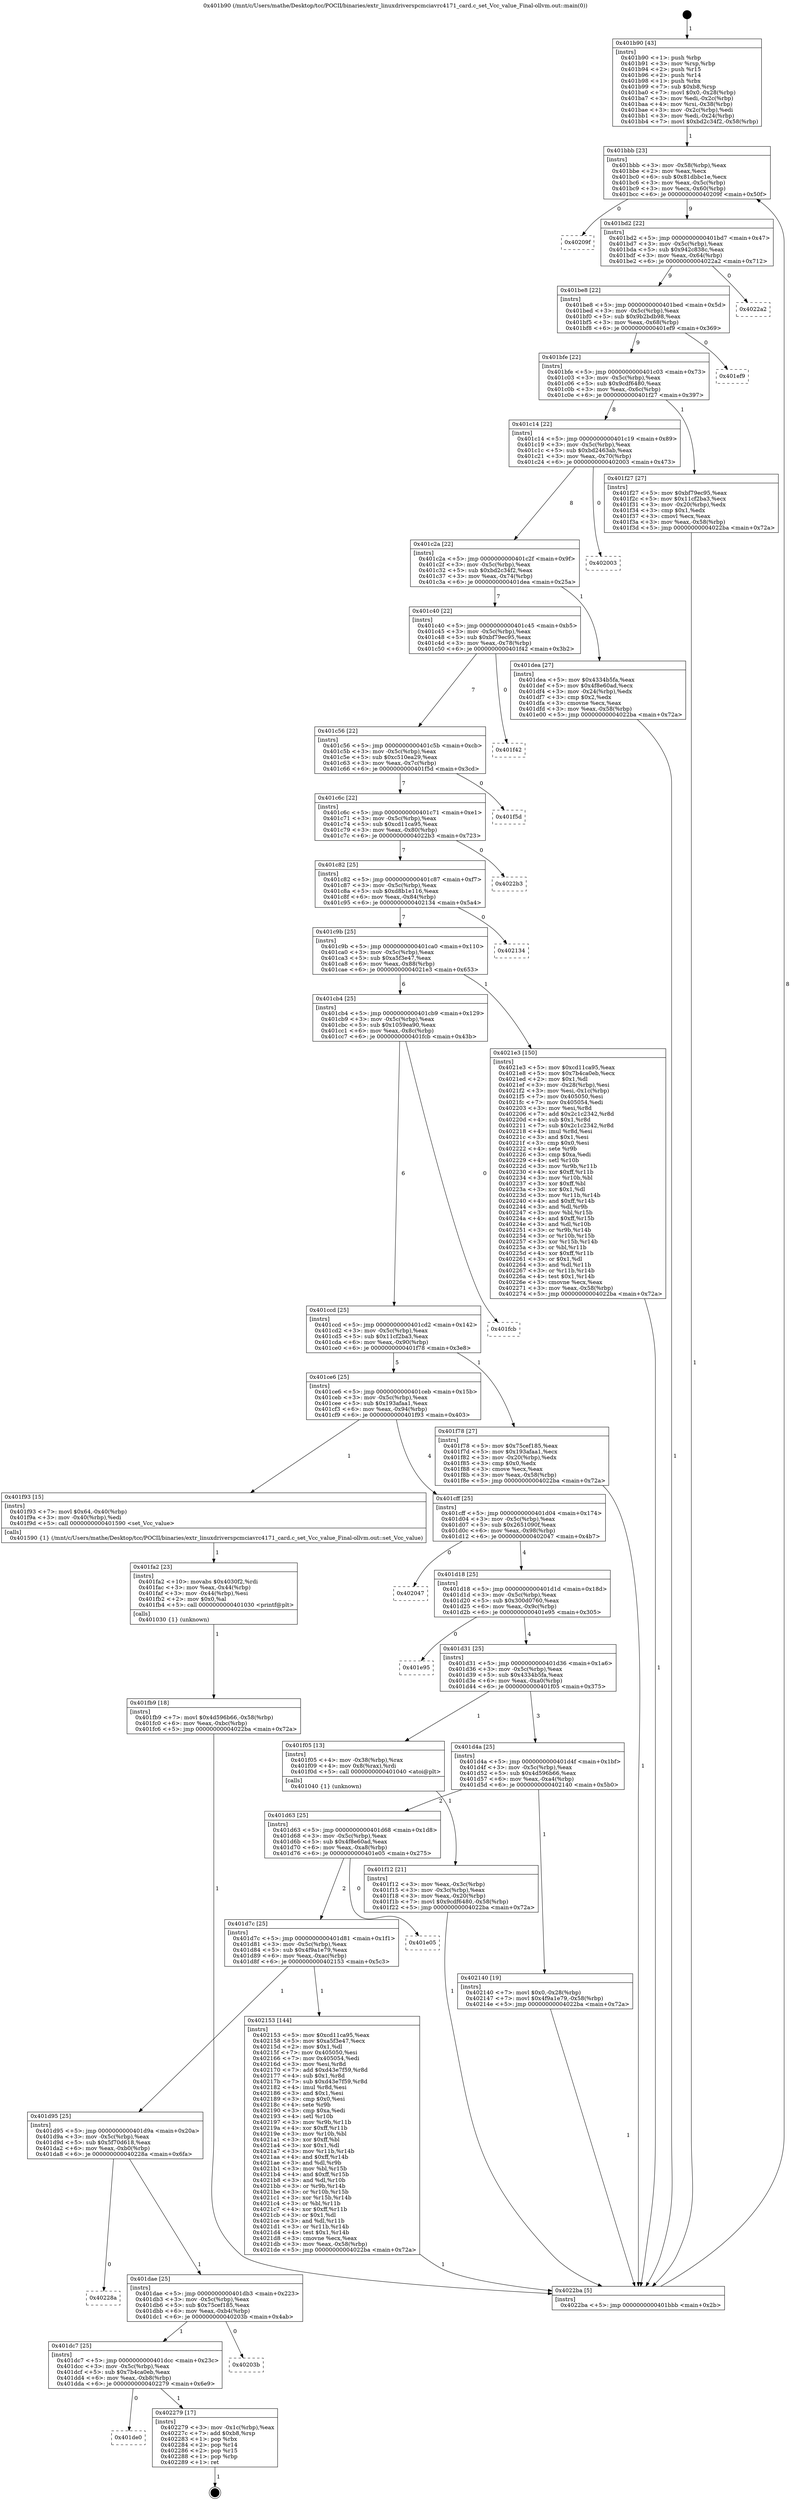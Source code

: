 digraph "0x401b90" {
  label = "0x401b90 (/mnt/c/Users/mathe/Desktop/tcc/POCII/binaries/extr_linuxdriverspcmciavrc4171_card.c_set_Vcc_value_Final-ollvm.out::main(0))"
  labelloc = "t"
  node[shape=record]

  Entry [label="",width=0.3,height=0.3,shape=circle,fillcolor=black,style=filled]
  "0x401bbb" [label="{
     0x401bbb [23]\l
     | [instrs]\l
     &nbsp;&nbsp;0x401bbb \<+3\>: mov -0x58(%rbp),%eax\l
     &nbsp;&nbsp;0x401bbe \<+2\>: mov %eax,%ecx\l
     &nbsp;&nbsp;0x401bc0 \<+6\>: sub $0x81dbbc1e,%ecx\l
     &nbsp;&nbsp;0x401bc6 \<+3\>: mov %eax,-0x5c(%rbp)\l
     &nbsp;&nbsp;0x401bc9 \<+3\>: mov %ecx,-0x60(%rbp)\l
     &nbsp;&nbsp;0x401bcc \<+6\>: je 000000000040209f \<main+0x50f\>\l
  }"]
  "0x40209f" [label="{
     0x40209f\l
  }", style=dashed]
  "0x401bd2" [label="{
     0x401bd2 [22]\l
     | [instrs]\l
     &nbsp;&nbsp;0x401bd2 \<+5\>: jmp 0000000000401bd7 \<main+0x47\>\l
     &nbsp;&nbsp;0x401bd7 \<+3\>: mov -0x5c(%rbp),%eax\l
     &nbsp;&nbsp;0x401bda \<+5\>: sub $0x942c838c,%eax\l
     &nbsp;&nbsp;0x401bdf \<+3\>: mov %eax,-0x64(%rbp)\l
     &nbsp;&nbsp;0x401be2 \<+6\>: je 00000000004022a2 \<main+0x712\>\l
  }"]
  Exit [label="",width=0.3,height=0.3,shape=circle,fillcolor=black,style=filled,peripheries=2]
  "0x4022a2" [label="{
     0x4022a2\l
  }", style=dashed]
  "0x401be8" [label="{
     0x401be8 [22]\l
     | [instrs]\l
     &nbsp;&nbsp;0x401be8 \<+5\>: jmp 0000000000401bed \<main+0x5d\>\l
     &nbsp;&nbsp;0x401bed \<+3\>: mov -0x5c(%rbp),%eax\l
     &nbsp;&nbsp;0x401bf0 \<+5\>: sub $0x9b2bdb98,%eax\l
     &nbsp;&nbsp;0x401bf5 \<+3\>: mov %eax,-0x68(%rbp)\l
     &nbsp;&nbsp;0x401bf8 \<+6\>: je 0000000000401ef9 \<main+0x369\>\l
  }"]
  "0x401de0" [label="{
     0x401de0\l
  }", style=dashed]
  "0x401ef9" [label="{
     0x401ef9\l
  }", style=dashed]
  "0x401bfe" [label="{
     0x401bfe [22]\l
     | [instrs]\l
     &nbsp;&nbsp;0x401bfe \<+5\>: jmp 0000000000401c03 \<main+0x73\>\l
     &nbsp;&nbsp;0x401c03 \<+3\>: mov -0x5c(%rbp),%eax\l
     &nbsp;&nbsp;0x401c06 \<+5\>: sub $0x9cdf6480,%eax\l
     &nbsp;&nbsp;0x401c0b \<+3\>: mov %eax,-0x6c(%rbp)\l
     &nbsp;&nbsp;0x401c0e \<+6\>: je 0000000000401f27 \<main+0x397\>\l
  }"]
  "0x402279" [label="{
     0x402279 [17]\l
     | [instrs]\l
     &nbsp;&nbsp;0x402279 \<+3\>: mov -0x1c(%rbp),%eax\l
     &nbsp;&nbsp;0x40227c \<+7\>: add $0xb8,%rsp\l
     &nbsp;&nbsp;0x402283 \<+1\>: pop %rbx\l
     &nbsp;&nbsp;0x402284 \<+2\>: pop %r14\l
     &nbsp;&nbsp;0x402286 \<+2\>: pop %r15\l
     &nbsp;&nbsp;0x402288 \<+1\>: pop %rbp\l
     &nbsp;&nbsp;0x402289 \<+1\>: ret\l
  }"]
  "0x401f27" [label="{
     0x401f27 [27]\l
     | [instrs]\l
     &nbsp;&nbsp;0x401f27 \<+5\>: mov $0xbf79ec95,%eax\l
     &nbsp;&nbsp;0x401f2c \<+5\>: mov $0x11cf2ba3,%ecx\l
     &nbsp;&nbsp;0x401f31 \<+3\>: mov -0x20(%rbp),%edx\l
     &nbsp;&nbsp;0x401f34 \<+3\>: cmp $0x1,%edx\l
     &nbsp;&nbsp;0x401f37 \<+3\>: cmovl %ecx,%eax\l
     &nbsp;&nbsp;0x401f3a \<+3\>: mov %eax,-0x58(%rbp)\l
     &nbsp;&nbsp;0x401f3d \<+5\>: jmp 00000000004022ba \<main+0x72a\>\l
  }"]
  "0x401c14" [label="{
     0x401c14 [22]\l
     | [instrs]\l
     &nbsp;&nbsp;0x401c14 \<+5\>: jmp 0000000000401c19 \<main+0x89\>\l
     &nbsp;&nbsp;0x401c19 \<+3\>: mov -0x5c(%rbp),%eax\l
     &nbsp;&nbsp;0x401c1c \<+5\>: sub $0xbd2463ab,%eax\l
     &nbsp;&nbsp;0x401c21 \<+3\>: mov %eax,-0x70(%rbp)\l
     &nbsp;&nbsp;0x401c24 \<+6\>: je 0000000000402003 \<main+0x473\>\l
  }"]
  "0x401dc7" [label="{
     0x401dc7 [25]\l
     | [instrs]\l
     &nbsp;&nbsp;0x401dc7 \<+5\>: jmp 0000000000401dcc \<main+0x23c\>\l
     &nbsp;&nbsp;0x401dcc \<+3\>: mov -0x5c(%rbp),%eax\l
     &nbsp;&nbsp;0x401dcf \<+5\>: sub $0x7b4ca0eb,%eax\l
     &nbsp;&nbsp;0x401dd4 \<+6\>: mov %eax,-0xb8(%rbp)\l
     &nbsp;&nbsp;0x401dda \<+6\>: je 0000000000402279 \<main+0x6e9\>\l
  }"]
  "0x402003" [label="{
     0x402003\l
  }", style=dashed]
  "0x401c2a" [label="{
     0x401c2a [22]\l
     | [instrs]\l
     &nbsp;&nbsp;0x401c2a \<+5\>: jmp 0000000000401c2f \<main+0x9f\>\l
     &nbsp;&nbsp;0x401c2f \<+3\>: mov -0x5c(%rbp),%eax\l
     &nbsp;&nbsp;0x401c32 \<+5\>: sub $0xbd2c34f2,%eax\l
     &nbsp;&nbsp;0x401c37 \<+3\>: mov %eax,-0x74(%rbp)\l
     &nbsp;&nbsp;0x401c3a \<+6\>: je 0000000000401dea \<main+0x25a\>\l
  }"]
  "0x40203b" [label="{
     0x40203b\l
  }", style=dashed]
  "0x401dea" [label="{
     0x401dea [27]\l
     | [instrs]\l
     &nbsp;&nbsp;0x401dea \<+5\>: mov $0x4334b5fa,%eax\l
     &nbsp;&nbsp;0x401def \<+5\>: mov $0x4f8e60ad,%ecx\l
     &nbsp;&nbsp;0x401df4 \<+3\>: mov -0x24(%rbp),%edx\l
     &nbsp;&nbsp;0x401df7 \<+3\>: cmp $0x2,%edx\l
     &nbsp;&nbsp;0x401dfa \<+3\>: cmovne %ecx,%eax\l
     &nbsp;&nbsp;0x401dfd \<+3\>: mov %eax,-0x58(%rbp)\l
     &nbsp;&nbsp;0x401e00 \<+5\>: jmp 00000000004022ba \<main+0x72a\>\l
  }"]
  "0x401c40" [label="{
     0x401c40 [22]\l
     | [instrs]\l
     &nbsp;&nbsp;0x401c40 \<+5\>: jmp 0000000000401c45 \<main+0xb5\>\l
     &nbsp;&nbsp;0x401c45 \<+3\>: mov -0x5c(%rbp),%eax\l
     &nbsp;&nbsp;0x401c48 \<+5\>: sub $0xbf79ec95,%eax\l
     &nbsp;&nbsp;0x401c4d \<+3\>: mov %eax,-0x78(%rbp)\l
     &nbsp;&nbsp;0x401c50 \<+6\>: je 0000000000401f42 \<main+0x3b2\>\l
  }"]
  "0x4022ba" [label="{
     0x4022ba [5]\l
     | [instrs]\l
     &nbsp;&nbsp;0x4022ba \<+5\>: jmp 0000000000401bbb \<main+0x2b\>\l
  }"]
  "0x401b90" [label="{
     0x401b90 [43]\l
     | [instrs]\l
     &nbsp;&nbsp;0x401b90 \<+1\>: push %rbp\l
     &nbsp;&nbsp;0x401b91 \<+3\>: mov %rsp,%rbp\l
     &nbsp;&nbsp;0x401b94 \<+2\>: push %r15\l
     &nbsp;&nbsp;0x401b96 \<+2\>: push %r14\l
     &nbsp;&nbsp;0x401b98 \<+1\>: push %rbx\l
     &nbsp;&nbsp;0x401b99 \<+7\>: sub $0xb8,%rsp\l
     &nbsp;&nbsp;0x401ba0 \<+7\>: movl $0x0,-0x28(%rbp)\l
     &nbsp;&nbsp;0x401ba7 \<+3\>: mov %edi,-0x2c(%rbp)\l
     &nbsp;&nbsp;0x401baa \<+4\>: mov %rsi,-0x38(%rbp)\l
     &nbsp;&nbsp;0x401bae \<+3\>: mov -0x2c(%rbp),%edi\l
     &nbsp;&nbsp;0x401bb1 \<+3\>: mov %edi,-0x24(%rbp)\l
     &nbsp;&nbsp;0x401bb4 \<+7\>: movl $0xbd2c34f2,-0x58(%rbp)\l
  }"]
  "0x401dae" [label="{
     0x401dae [25]\l
     | [instrs]\l
     &nbsp;&nbsp;0x401dae \<+5\>: jmp 0000000000401db3 \<main+0x223\>\l
     &nbsp;&nbsp;0x401db3 \<+3\>: mov -0x5c(%rbp),%eax\l
     &nbsp;&nbsp;0x401db6 \<+5\>: sub $0x75cef185,%eax\l
     &nbsp;&nbsp;0x401dbb \<+6\>: mov %eax,-0xb4(%rbp)\l
     &nbsp;&nbsp;0x401dc1 \<+6\>: je 000000000040203b \<main+0x4ab\>\l
  }"]
  "0x401f42" [label="{
     0x401f42\l
  }", style=dashed]
  "0x401c56" [label="{
     0x401c56 [22]\l
     | [instrs]\l
     &nbsp;&nbsp;0x401c56 \<+5\>: jmp 0000000000401c5b \<main+0xcb\>\l
     &nbsp;&nbsp;0x401c5b \<+3\>: mov -0x5c(%rbp),%eax\l
     &nbsp;&nbsp;0x401c5e \<+5\>: sub $0xc510ea29,%eax\l
     &nbsp;&nbsp;0x401c63 \<+3\>: mov %eax,-0x7c(%rbp)\l
     &nbsp;&nbsp;0x401c66 \<+6\>: je 0000000000401f5d \<main+0x3cd\>\l
  }"]
  "0x40228a" [label="{
     0x40228a\l
  }", style=dashed]
  "0x401f5d" [label="{
     0x401f5d\l
  }", style=dashed]
  "0x401c6c" [label="{
     0x401c6c [22]\l
     | [instrs]\l
     &nbsp;&nbsp;0x401c6c \<+5\>: jmp 0000000000401c71 \<main+0xe1\>\l
     &nbsp;&nbsp;0x401c71 \<+3\>: mov -0x5c(%rbp),%eax\l
     &nbsp;&nbsp;0x401c74 \<+5\>: sub $0xcd11ca95,%eax\l
     &nbsp;&nbsp;0x401c79 \<+3\>: mov %eax,-0x80(%rbp)\l
     &nbsp;&nbsp;0x401c7c \<+6\>: je 00000000004022b3 \<main+0x723\>\l
  }"]
  "0x401d95" [label="{
     0x401d95 [25]\l
     | [instrs]\l
     &nbsp;&nbsp;0x401d95 \<+5\>: jmp 0000000000401d9a \<main+0x20a\>\l
     &nbsp;&nbsp;0x401d9a \<+3\>: mov -0x5c(%rbp),%eax\l
     &nbsp;&nbsp;0x401d9d \<+5\>: sub $0x5f70d618,%eax\l
     &nbsp;&nbsp;0x401da2 \<+6\>: mov %eax,-0xb0(%rbp)\l
     &nbsp;&nbsp;0x401da8 \<+6\>: je 000000000040228a \<main+0x6fa\>\l
  }"]
  "0x4022b3" [label="{
     0x4022b3\l
  }", style=dashed]
  "0x401c82" [label="{
     0x401c82 [25]\l
     | [instrs]\l
     &nbsp;&nbsp;0x401c82 \<+5\>: jmp 0000000000401c87 \<main+0xf7\>\l
     &nbsp;&nbsp;0x401c87 \<+3\>: mov -0x5c(%rbp),%eax\l
     &nbsp;&nbsp;0x401c8a \<+5\>: sub $0xd8b1e116,%eax\l
     &nbsp;&nbsp;0x401c8f \<+6\>: mov %eax,-0x84(%rbp)\l
     &nbsp;&nbsp;0x401c95 \<+6\>: je 0000000000402134 \<main+0x5a4\>\l
  }"]
  "0x402153" [label="{
     0x402153 [144]\l
     | [instrs]\l
     &nbsp;&nbsp;0x402153 \<+5\>: mov $0xcd11ca95,%eax\l
     &nbsp;&nbsp;0x402158 \<+5\>: mov $0xa5f3e47,%ecx\l
     &nbsp;&nbsp;0x40215d \<+2\>: mov $0x1,%dl\l
     &nbsp;&nbsp;0x40215f \<+7\>: mov 0x405050,%esi\l
     &nbsp;&nbsp;0x402166 \<+7\>: mov 0x405054,%edi\l
     &nbsp;&nbsp;0x40216d \<+3\>: mov %esi,%r8d\l
     &nbsp;&nbsp;0x402170 \<+7\>: add $0xd43e7f59,%r8d\l
     &nbsp;&nbsp;0x402177 \<+4\>: sub $0x1,%r8d\l
     &nbsp;&nbsp;0x40217b \<+7\>: sub $0xd43e7f59,%r8d\l
     &nbsp;&nbsp;0x402182 \<+4\>: imul %r8d,%esi\l
     &nbsp;&nbsp;0x402186 \<+3\>: and $0x1,%esi\l
     &nbsp;&nbsp;0x402189 \<+3\>: cmp $0x0,%esi\l
     &nbsp;&nbsp;0x40218c \<+4\>: sete %r9b\l
     &nbsp;&nbsp;0x402190 \<+3\>: cmp $0xa,%edi\l
     &nbsp;&nbsp;0x402193 \<+4\>: setl %r10b\l
     &nbsp;&nbsp;0x402197 \<+3\>: mov %r9b,%r11b\l
     &nbsp;&nbsp;0x40219a \<+4\>: xor $0xff,%r11b\l
     &nbsp;&nbsp;0x40219e \<+3\>: mov %r10b,%bl\l
     &nbsp;&nbsp;0x4021a1 \<+3\>: xor $0xff,%bl\l
     &nbsp;&nbsp;0x4021a4 \<+3\>: xor $0x1,%dl\l
     &nbsp;&nbsp;0x4021a7 \<+3\>: mov %r11b,%r14b\l
     &nbsp;&nbsp;0x4021aa \<+4\>: and $0xff,%r14b\l
     &nbsp;&nbsp;0x4021ae \<+3\>: and %dl,%r9b\l
     &nbsp;&nbsp;0x4021b1 \<+3\>: mov %bl,%r15b\l
     &nbsp;&nbsp;0x4021b4 \<+4\>: and $0xff,%r15b\l
     &nbsp;&nbsp;0x4021b8 \<+3\>: and %dl,%r10b\l
     &nbsp;&nbsp;0x4021bb \<+3\>: or %r9b,%r14b\l
     &nbsp;&nbsp;0x4021be \<+3\>: or %r10b,%r15b\l
     &nbsp;&nbsp;0x4021c1 \<+3\>: xor %r15b,%r14b\l
     &nbsp;&nbsp;0x4021c4 \<+3\>: or %bl,%r11b\l
     &nbsp;&nbsp;0x4021c7 \<+4\>: xor $0xff,%r11b\l
     &nbsp;&nbsp;0x4021cb \<+3\>: or $0x1,%dl\l
     &nbsp;&nbsp;0x4021ce \<+3\>: and %dl,%r11b\l
     &nbsp;&nbsp;0x4021d1 \<+3\>: or %r11b,%r14b\l
     &nbsp;&nbsp;0x4021d4 \<+4\>: test $0x1,%r14b\l
     &nbsp;&nbsp;0x4021d8 \<+3\>: cmovne %ecx,%eax\l
     &nbsp;&nbsp;0x4021db \<+3\>: mov %eax,-0x58(%rbp)\l
     &nbsp;&nbsp;0x4021de \<+5\>: jmp 00000000004022ba \<main+0x72a\>\l
  }"]
  "0x402134" [label="{
     0x402134\l
  }", style=dashed]
  "0x401c9b" [label="{
     0x401c9b [25]\l
     | [instrs]\l
     &nbsp;&nbsp;0x401c9b \<+5\>: jmp 0000000000401ca0 \<main+0x110\>\l
     &nbsp;&nbsp;0x401ca0 \<+3\>: mov -0x5c(%rbp),%eax\l
     &nbsp;&nbsp;0x401ca3 \<+5\>: sub $0xa5f3e47,%eax\l
     &nbsp;&nbsp;0x401ca8 \<+6\>: mov %eax,-0x88(%rbp)\l
     &nbsp;&nbsp;0x401cae \<+6\>: je 00000000004021e3 \<main+0x653\>\l
  }"]
  "0x401d7c" [label="{
     0x401d7c [25]\l
     | [instrs]\l
     &nbsp;&nbsp;0x401d7c \<+5\>: jmp 0000000000401d81 \<main+0x1f1\>\l
     &nbsp;&nbsp;0x401d81 \<+3\>: mov -0x5c(%rbp),%eax\l
     &nbsp;&nbsp;0x401d84 \<+5\>: sub $0x4f9a1e79,%eax\l
     &nbsp;&nbsp;0x401d89 \<+6\>: mov %eax,-0xac(%rbp)\l
     &nbsp;&nbsp;0x401d8f \<+6\>: je 0000000000402153 \<main+0x5c3\>\l
  }"]
  "0x4021e3" [label="{
     0x4021e3 [150]\l
     | [instrs]\l
     &nbsp;&nbsp;0x4021e3 \<+5\>: mov $0xcd11ca95,%eax\l
     &nbsp;&nbsp;0x4021e8 \<+5\>: mov $0x7b4ca0eb,%ecx\l
     &nbsp;&nbsp;0x4021ed \<+2\>: mov $0x1,%dl\l
     &nbsp;&nbsp;0x4021ef \<+3\>: mov -0x28(%rbp),%esi\l
     &nbsp;&nbsp;0x4021f2 \<+3\>: mov %esi,-0x1c(%rbp)\l
     &nbsp;&nbsp;0x4021f5 \<+7\>: mov 0x405050,%esi\l
     &nbsp;&nbsp;0x4021fc \<+7\>: mov 0x405054,%edi\l
     &nbsp;&nbsp;0x402203 \<+3\>: mov %esi,%r8d\l
     &nbsp;&nbsp;0x402206 \<+7\>: add $0x2c1c2342,%r8d\l
     &nbsp;&nbsp;0x40220d \<+4\>: sub $0x1,%r8d\l
     &nbsp;&nbsp;0x402211 \<+7\>: sub $0x2c1c2342,%r8d\l
     &nbsp;&nbsp;0x402218 \<+4\>: imul %r8d,%esi\l
     &nbsp;&nbsp;0x40221c \<+3\>: and $0x1,%esi\l
     &nbsp;&nbsp;0x40221f \<+3\>: cmp $0x0,%esi\l
     &nbsp;&nbsp;0x402222 \<+4\>: sete %r9b\l
     &nbsp;&nbsp;0x402226 \<+3\>: cmp $0xa,%edi\l
     &nbsp;&nbsp;0x402229 \<+4\>: setl %r10b\l
     &nbsp;&nbsp;0x40222d \<+3\>: mov %r9b,%r11b\l
     &nbsp;&nbsp;0x402230 \<+4\>: xor $0xff,%r11b\l
     &nbsp;&nbsp;0x402234 \<+3\>: mov %r10b,%bl\l
     &nbsp;&nbsp;0x402237 \<+3\>: xor $0xff,%bl\l
     &nbsp;&nbsp;0x40223a \<+3\>: xor $0x1,%dl\l
     &nbsp;&nbsp;0x40223d \<+3\>: mov %r11b,%r14b\l
     &nbsp;&nbsp;0x402240 \<+4\>: and $0xff,%r14b\l
     &nbsp;&nbsp;0x402244 \<+3\>: and %dl,%r9b\l
     &nbsp;&nbsp;0x402247 \<+3\>: mov %bl,%r15b\l
     &nbsp;&nbsp;0x40224a \<+4\>: and $0xff,%r15b\l
     &nbsp;&nbsp;0x40224e \<+3\>: and %dl,%r10b\l
     &nbsp;&nbsp;0x402251 \<+3\>: or %r9b,%r14b\l
     &nbsp;&nbsp;0x402254 \<+3\>: or %r10b,%r15b\l
     &nbsp;&nbsp;0x402257 \<+3\>: xor %r15b,%r14b\l
     &nbsp;&nbsp;0x40225a \<+3\>: or %bl,%r11b\l
     &nbsp;&nbsp;0x40225d \<+4\>: xor $0xff,%r11b\l
     &nbsp;&nbsp;0x402261 \<+3\>: or $0x1,%dl\l
     &nbsp;&nbsp;0x402264 \<+3\>: and %dl,%r11b\l
     &nbsp;&nbsp;0x402267 \<+3\>: or %r11b,%r14b\l
     &nbsp;&nbsp;0x40226a \<+4\>: test $0x1,%r14b\l
     &nbsp;&nbsp;0x40226e \<+3\>: cmovne %ecx,%eax\l
     &nbsp;&nbsp;0x402271 \<+3\>: mov %eax,-0x58(%rbp)\l
     &nbsp;&nbsp;0x402274 \<+5\>: jmp 00000000004022ba \<main+0x72a\>\l
  }"]
  "0x401cb4" [label="{
     0x401cb4 [25]\l
     | [instrs]\l
     &nbsp;&nbsp;0x401cb4 \<+5\>: jmp 0000000000401cb9 \<main+0x129\>\l
     &nbsp;&nbsp;0x401cb9 \<+3\>: mov -0x5c(%rbp),%eax\l
     &nbsp;&nbsp;0x401cbc \<+5\>: sub $0x1059ea90,%eax\l
     &nbsp;&nbsp;0x401cc1 \<+6\>: mov %eax,-0x8c(%rbp)\l
     &nbsp;&nbsp;0x401cc7 \<+6\>: je 0000000000401fcb \<main+0x43b\>\l
  }"]
  "0x401e05" [label="{
     0x401e05\l
  }", style=dashed]
  "0x401fcb" [label="{
     0x401fcb\l
  }", style=dashed]
  "0x401ccd" [label="{
     0x401ccd [25]\l
     | [instrs]\l
     &nbsp;&nbsp;0x401ccd \<+5\>: jmp 0000000000401cd2 \<main+0x142\>\l
     &nbsp;&nbsp;0x401cd2 \<+3\>: mov -0x5c(%rbp),%eax\l
     &nbsp;&nbsp;0x401cd5 \<+5\>: sub $0x11cf2ba3,%eax\l
     &nbsp;&nbsp;0x401cda \<+6\>: mov %eax,-0x90(%rbp)\l
     &nbsp;&nbsp;0x401ce0 \<+6\>: je 0000000000401f78 \<main+0x3e8\>\l
  }"]
  "0x401d63" [label="{
     0x401d63 [25]\l
     | [instrs]\l
     &nbsp;&nbsp;0x401d63 \<+5\>: jmp 0000000000401d68 \<main+0x1d8\>\l
     &nbsp;&nbsp;0x401d68 \<+3\>: mov -0x5c(%rbp),%eax\l
     &nbsp;&nbsp;0x401d6b \<+5\>: sub $0x4f8e60ad,%eax\l
     &nbsp;&nbsp;0x401d70 \<+6\>: mov %eax,-0xa8(%rbp)\l
     &nbsp;&nbsp;0x401d76 \<+6\>: je 0000000000401e05 \<main+0x275\>\l
  }"]
  "0x401f78" [label="{
     0x401f78 [27]\l
     | [instrs]\l
     &nbsp;&nbsp;0x401f78 \<+5\>: mov $0x75cef185,%eax\l
     &nbsp;&nbsp;0x401f7d \<+5\>: mov $0x193afaa1,%ecx\l
     &nbsp;&nbsp;0x401f82 \<+3\>: mov -0x20(%rbp),%edx\l
     &nbsp;&nbsp;0x401f85 \<+3\>: cmp $0x0,%edx\l
     &nbsp;&nbsp;0x401f88 \<+3\>: cmove %ecx,%eax\l
     &nbsp;&nbsp;0x401f8b \<+3\>: mov %eax,-0x58(%rbp)\l
     &nbsp;&nbsp;0x401f8e \<+5\>: jmp 00000000004022ba \<main+0x72a\>\l
  }"]
  "0x401ce6" [label="{
     0x401ce6 [25]\l
     | [instrs]\l
     &nbsp;&nbsp;0x401ce6 \<+5\>: jmp 0000000000401ceb \<main+0x15b\>\l
     &nbsp;&nbsp;0x401ceb \<+3\>: mov -0x5c(%rbp),%eax\l
     &nbsp;&nbsp;0x401cee \<+5\>: sub $0x193afaa1,%eax\l
     &nbsp;&nbsp;0x401cf3 \<+6\>: mov %eax,-0x94(%rbp)\l
     &nbsp;&nbsp;0x401cf9 \<+6\>: je 0000000000401f93 \<main+0x403\>\l
  }"]
  "0x402140" [label="{
     0x402140 [19]\l
     | [instrs]\l
     &nbsp;&nbsp;0x402140 \<+7\>: movl $0x0,-0x28(%rbp)\l
     &nbsp;&nbsp;0x402147 \<+7\>: movl $0x4f9a1e79,-0x58(%rbp)\l
     &nbsp;&nbsp;0x40214e \<+5\>: jmp 00000000004022ba \<main+0x72a\>\l
  }"]
  "0x401f93" [label="{
     0x401f93 [15]\l
     | [instrs]\l
     &nbsp;&nbsp;0x401f93 \<+7\>: movl $0x64,-0x40(%rbp)\l
     &nbsp;&nbsp;0x401f9a \<+3\>: mov -0x40(%rbp),%edi\l
     &nbsp;&nbsp;0x401f9d \<+5\>: call 0000000000401590 \<set_Vcc_value\>\l
     | [calls]\l
     &nbsp;&nbsp;0x401590 \{1\} (/mnt/c/Users/mathe/Desktop/tcc/POCII/binaries/extr_linuxdriverspcmciavrc4171_card.c_set_Vcc_value_Final-ollvm.out::set_Vcc_value)\l
  }"]
  "0x401cff" [label="{
     0x401cff [25]\l
     | [instrs]\l
     &nbsp;&nbsp;0x401cff \<+5\>: jmp 0000000000401d04 \<main+0x174\>\l
     &nbsp;&nbsp;0x401d04 \<+3\>: mov -0x5c(%rbp),%eax\l
     &nbsp;&nbsp;0x401d07 \<+5\>: sub $0x2651090f,%eax\l
     &nbsp;&nbsp;0x401d0c \<+6\>: mov %eax,-0x98(%rbp)\l
     &nbsp;&nbsp;0x401d12 \<+6\>: je 0000000000402047 \<main+0x4b7\>\l
  }"]
  "0x401fb9" [label="{
     0x401fb9 [18]\l
     | [instrs]\l
     &nbsp;&nbsp;0x401fb9 \<+7\>: movl $0x4d596b66,-0x58(%rbp)\l
     &nbsp;&nbsp;0x401fc0 \<+6\>: mov %eax,-0xbc(%rbp)\l
     &nbsp;&nbsp;0x401fc6 \<+5\>: jmp 00000000004022ba \<main+0x72a\>\l
  }"]
  "0x402047" [label="{
     0x402047\l
  }", style=dashed]
  "0x401d18" [label="{
     0x401d18 [25]\l
     | [instrs]\l
     &nbsp;&nbsp;0x401d18 \<+5\>: jmp 0000000000401d1d \<main+0x18d\>\l
     &nbsp;&nbsp;0x401d1d \<+3\>: mov -0x5c(%rbp),%eax\l
     &nbsp;&nbsp;0x401d20 \<+5\>: sub $0x300d0760,%eax\l
     &nbsp;&nbsp;0x401d25 \<+6\>: mov %eax,-0x9c(%rbp)\l
     &nbsp;&nbsp;0x401d2b \<+6\>: je 0000000000401e95 \<main+0x305\>\l
  }"]
  "0x401fa2" [label="{
     0x401fa2 [23]\l
     | [instrs]\l
     &nbsp;&nbsp;0x401fa2 \<+10\>: movabs $0x4030f2,%rdi\l
     &nbsp;&nbsp;0x401fac \<+3\>: mov %eax,-0x44(%rbp)\l
     &nbsp;&nbsp;0x401faf \<+3\>: mov -0x44(%rbp),%esi\l
     &nbsp;&nbsp;0x401fb2 \<+2\>: mov $0x0,%al\l
     &nbsp;&nbsp;0x401fb4 \<+5\>: call 0000000000401030 \<printf@plt\>\l
     | [calls]\l
     &nbsp;&nbsp;0x401030 \{1\} (unknown)\l
  }"]
  "0x401e95" [label="{
     0x401e95\l
  }", style=dashed]
  "0x401d31" [label="{
     0x401d31 [25]\l
     | [instrs]\l
     &nbsp;&nbsp;0x401d31 \<+5\>: jmp 0000000000401d36 \<main+0x1a6\>\l
     &nbsp;&nbsp;0x401d36 \<+3\>: mov -0x5c(%rbp),%eax\l
     &nbsp;&nbsp;0x401d39 \<+5\>: sub $0x4334b5fa,%eax\l
     &nbsp;&nbsp;0x401d3e \<+6\>: mov %eax,-0xa0(%rbp)\l
     &nbsp;&nbsp;0x401d44 \<+6\>: je 0000000000401f05 \<main+0x375\>\l
  }"]
  "0x401f12" [label="{
     0x401f12 [21]\l
     | [instrs]\l
     &nbsp;&nbsp;0x401f12 \<+3\>: mov %eax,-0x3c(%rbp)\l
     &nbsp;&nbsp;0x401f15 \<+3\>: mov -0x3c(%rbp),%eax\l
     &nbsp;&nbsp;0x401f18 \<+3\>: mov %eax,-0x20(%rbp)\l
     &nbsp;&nbsp;0x401f1b \<+7\>: movl $0x9cdf6480,-0x58(%rbp)\l
     &nbsp;&nbsp;0x401f22 \<+5\>: jmp 00000000004022ba \<main+0x72a\>\l
  }"]
  "0x401f05" [label="{
     0x401f05 [13]\l
     | [instrs]\l
     &nbsp;&nbsp;0x401f05 \<+4\>: mov -0x38(%rbp),%rax\l
     &nbsp;&nbsp;0x401f09 \<+4\>: mov 0x8(%rax),%rdi\l
     &nbsp;&nbsp;0x401f0d \<+5\>: call 0000000000401040 \<atoi@plt\>\l
     | [calls]\l
     &nbsp;&nbsp;0x401040 \{1\} (unknown)\l
  }"]
  "0x401d4a" [label="{
     0x401d4a [25]\l
     | [instrs]\l
     &nbsp;&nbsp;0x401d4a \<+5\>: jmp 0000000000401d4f \<main+0x1bf\>\l
     &nbsp;&nbsp;0x401d4f \<+3\>: mov -0x5c(%rbp),%eax\l
     &nbsp;&nbsp;0x401d52 \<+5\>: sub $0x4d596b66,%eax\l
     &nbsp;&nbsp;0x401d57 \<+6\>: mov %eax,-0xa4(%rbp)\l
     &nbsp;&nbsp;0x401d5d \<+6\>: je 0000000000402140 \<main+0x5b0\>\l
  }"]
  Entry -> "0x401b90" [label=" 1"]
  "0x401bbb" -> "0x40209f" [label=" 0"]
  "0x401bbb" -> "0x401bd2" [label=" 9"]
  "0x402279" -> Exit [label=" 1"]
  "0x401bd2" -> "0x4022a2" [label=" 0"]
  "0x401bd2" -> "0x401be8" [label=" 9"]
  "0x401dc7" -> "0x401de0" [label=" 0"]
  "0x401be8" -> "0x401ef9" [label=" 0"]
  "0x401be8" -> "0x401bfe" [label=" 9"]
  "0x401dc7" -> "0x402279" [label=" 1"]
  "0x401bfe" -> "0x401f27" [label=" 1"]
  "0x401bfe" -> "0x401c14" [label=" 8"]
  "0x401dae" -> "0x401dc7" [label=" 1"]
  "0x401c14" -> "0x402003" [label=" 0"]
  "0x401c14" -> "0x401c2a" [label=" 8"]
  "0x401dae" -> "0x40203b" [label=" 0"]
  "0x401c2a" -> "0x401dea" [label=" 1"]
  "0x401c2a" -> "0x401c40" [label=" 7"]
  "0x401dea" -> "0x4022ba" [label=" 1"]
  "0x401b90" -> "0x401bbb" [label=" 1"]
  "0x4022ba" -> "0x401bbb" [label=" 8"]
  "0x401d95" -> "0x401dae" [label=" 1"]
  "0x401c40" -> "0x401f42" [label=" 0"]
  "0x401c40" -> "0x401c56" [label=" 7"]
  "0x401d95" -> "0x40228a" [label=" 0"]
  "0x401c56" -> "0x401f5d" [label=" 0"]
  "0x401c56" -> "0x401c6c" [label=" 7"]
  "0x4021e3" -> "0x4022ba" [label=" 1"]
  "0x401c6c" -> "0x4022b3" [label=" 0"]
  "0x401c6c" -> "0x401c82" [label=" 7"]
  "0x402153" -> "0x4022ba" [label=" 1"]
  "0x401c82" -> "0x402134" [label=" 0"]
  "0x401c82" -> "0x401c9b" [label=" 7"]
  "0x401d7c" -> "0x401d95" [label=" 1"]
  "0x401c9b" -> "0x4021e3" [label=" 1"]
  "0x401c9b" -> "0x401cb4" [label=" 6"]
  "0x401d7c" -> "0x402153" [label=" 1"]
  "0x401cb4" -> "0x401fcb" [label=" 0"]
  "0x401cb4" -> "0x401ccd" [label=" 6"]
  "0x401d63" -> "0x401d7c" [label=" 2"]
  "0x401ccd" -> "0x401f78" [label=" 1"]
  "0x401ccd" -> "0x401ce6" [label=" 5"]
  "0x401d63" -> "0x401e05" [label=" 0"]
  "0x401ce6" -> "0x401f93" [label=" 1"]
  "0x401ce6" -> "0x401cff" [label=" 4"]
  "0x402140" -> "0x4022ba" [label=" 1"]
  "0x401cff" -> "0x402047" [label=" 0"]
  "0x401cff" -> "0x401d18" [label=" 4"]
  "0x401d4a" -> "0x402140" [label=" 1"]
  "0x401d18" -> "0x401e95" [label=" 0"]
  "0x401d18" -> "0x401d31" [label=" 4"]
  "0x401d4a" -> "0x401d63" [label=" 2"]
  "0x401d31" -> "0x401f05" [label=" 1"]
  "0x401d31" -> "0x401d4a" [label=" 3"]
  "0x401f05" -> "0x401f12" [label=" 1"]
  "0x401f12" -> "0x4022ba" [label=" 1"]
  "0x401f27" -> "0x4022ba" [label=" 1"]
  "0x401f78" -> "0x4022ba" [label=" 1"]
  "0x401f93" -> "0x401fa2" [label=" 1"]
  "0x401fa2" -> "0x401fb9" [label=" 1"]
  "0x401fb9" -> "0x4022ba" [label=" 1"]
}
